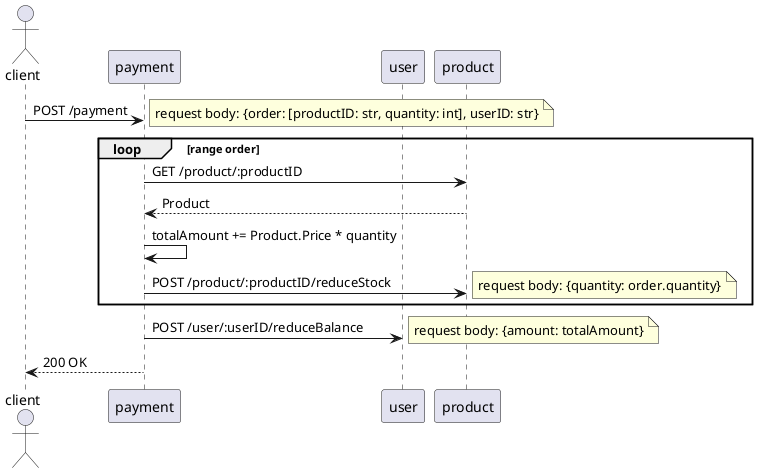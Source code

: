 @startuml
Actor client
participant payment
participant user
participant product
client -> payment : POST /payment
note right : request body: {order: [productID: str, quantity: int], userID: str}
loop range order
    payment -> product : GET /product/:productID
    product --> payment : Product
    payment -> payment: totalAmount += Product.Price * quantity
    payment -> product : POST /product/:productID/reduceStock
    note right: request body: {quantity: order.quantity}
end

payment -> user : POST /user/:userID/reduceBalance
note right: request body: {amount: totalAmount}
payment --> client : 200 OK
@enduml